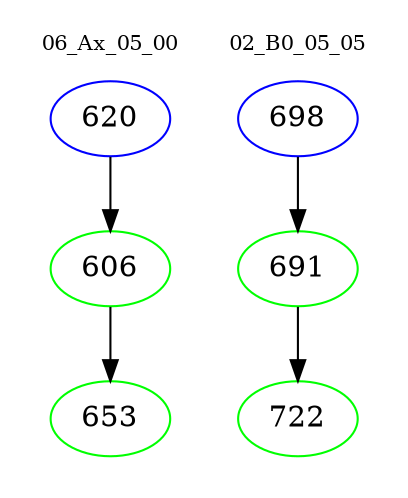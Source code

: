 digraph{
subgraph cluster_0 {
color = white
label = "06_Ax_05_00";
fontsize=10;
T0_620 [label="620", color="blue"]
T0_620 -> T0_606 [color="black"]
T0_606 [label="606", color="green"]
T0_606 -> T0_653 [color="black"]
T0_653 [label="653", color="green"]
}
subgraph cluster_1 {
color = white
label = "02_B0_05_05";
fontsize=10;
T1_698 [label="698", color="blue"]
T1_698 -> T1_691 [color="black"]
T1_691 [label="691", color="green"]
T1_691 -> T1_722 [color="black"]
T1_722 [label="722", color="green"]
}
}
